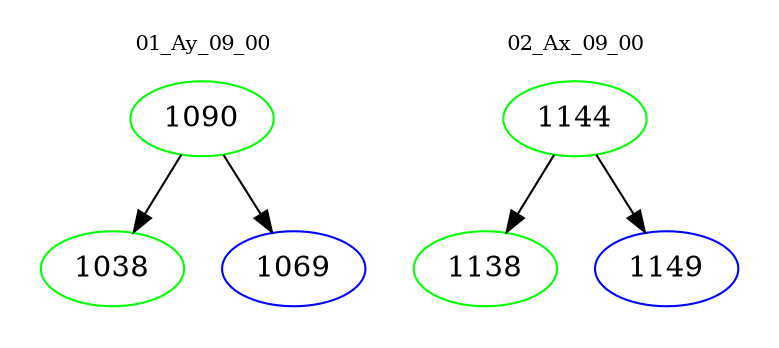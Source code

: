 digraph{
subgraph cluster_0 {
color = white
label = "01_Ay_09_00";
fontsize=10;
T0_1090 [label="1090", color="green"]
T0_1090 -> T0_1038 [color="black"]
T0_1038 [label="1038", color="green"]
T0_1090 -> T0_1069 [color="black"]
T0_1069 [label="1069", color="blue"]
}
subgraph cluster_1 {
color = white
label = "02_Ax_09_00";
fontsize=10;
T1_1144 [label="1144", color="green"]
T1_1144 -> T1_1138 [color="black"]
T1_1138 [label="1138", color="green"]
T1_1144 -> T1_1149 [color="black"]
T1_1149 [label="1149", color="blue"]
}
}
